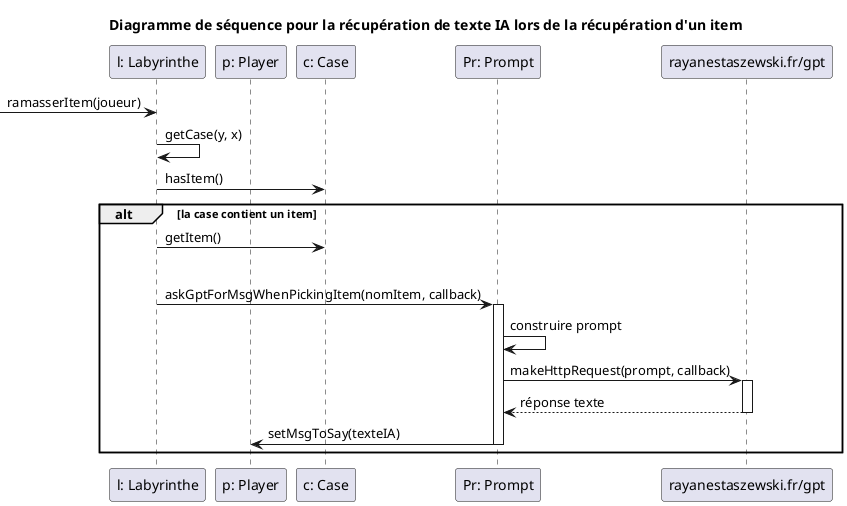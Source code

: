 @startuml
title Diagramme de séquence pour la récupération de texte IA lors de la récupération d'un item

participant "l: Labyrinthe" as Lab
participant "p: Player" as P
participant "c: Case" as C
participant "Pr: Prompt" as Pr
participant "rayanestaszewski.fr/gpt" as API

 -> Lab : ramasserItem(joueur)
Lab -> Lab : getCase(y, x)
Lab -> C : hasItem()

alt la case contient un item
    Lab -> C : getItem()

    |||
    
    Lab -> Pr : askGptForMsgWhenPickingItem(nomItem, callback)
    activate Pr
    
    Pr -> Pr : construire prompt
    Pr -> API : makeHttpRequest(prompt, callback)
    activate API
    
    API --> Pr : réponse texte
    deactivate API
    
    Pr -> P : setMsgToSay(texteIA)
    deactivate Pr
    end
@enduml